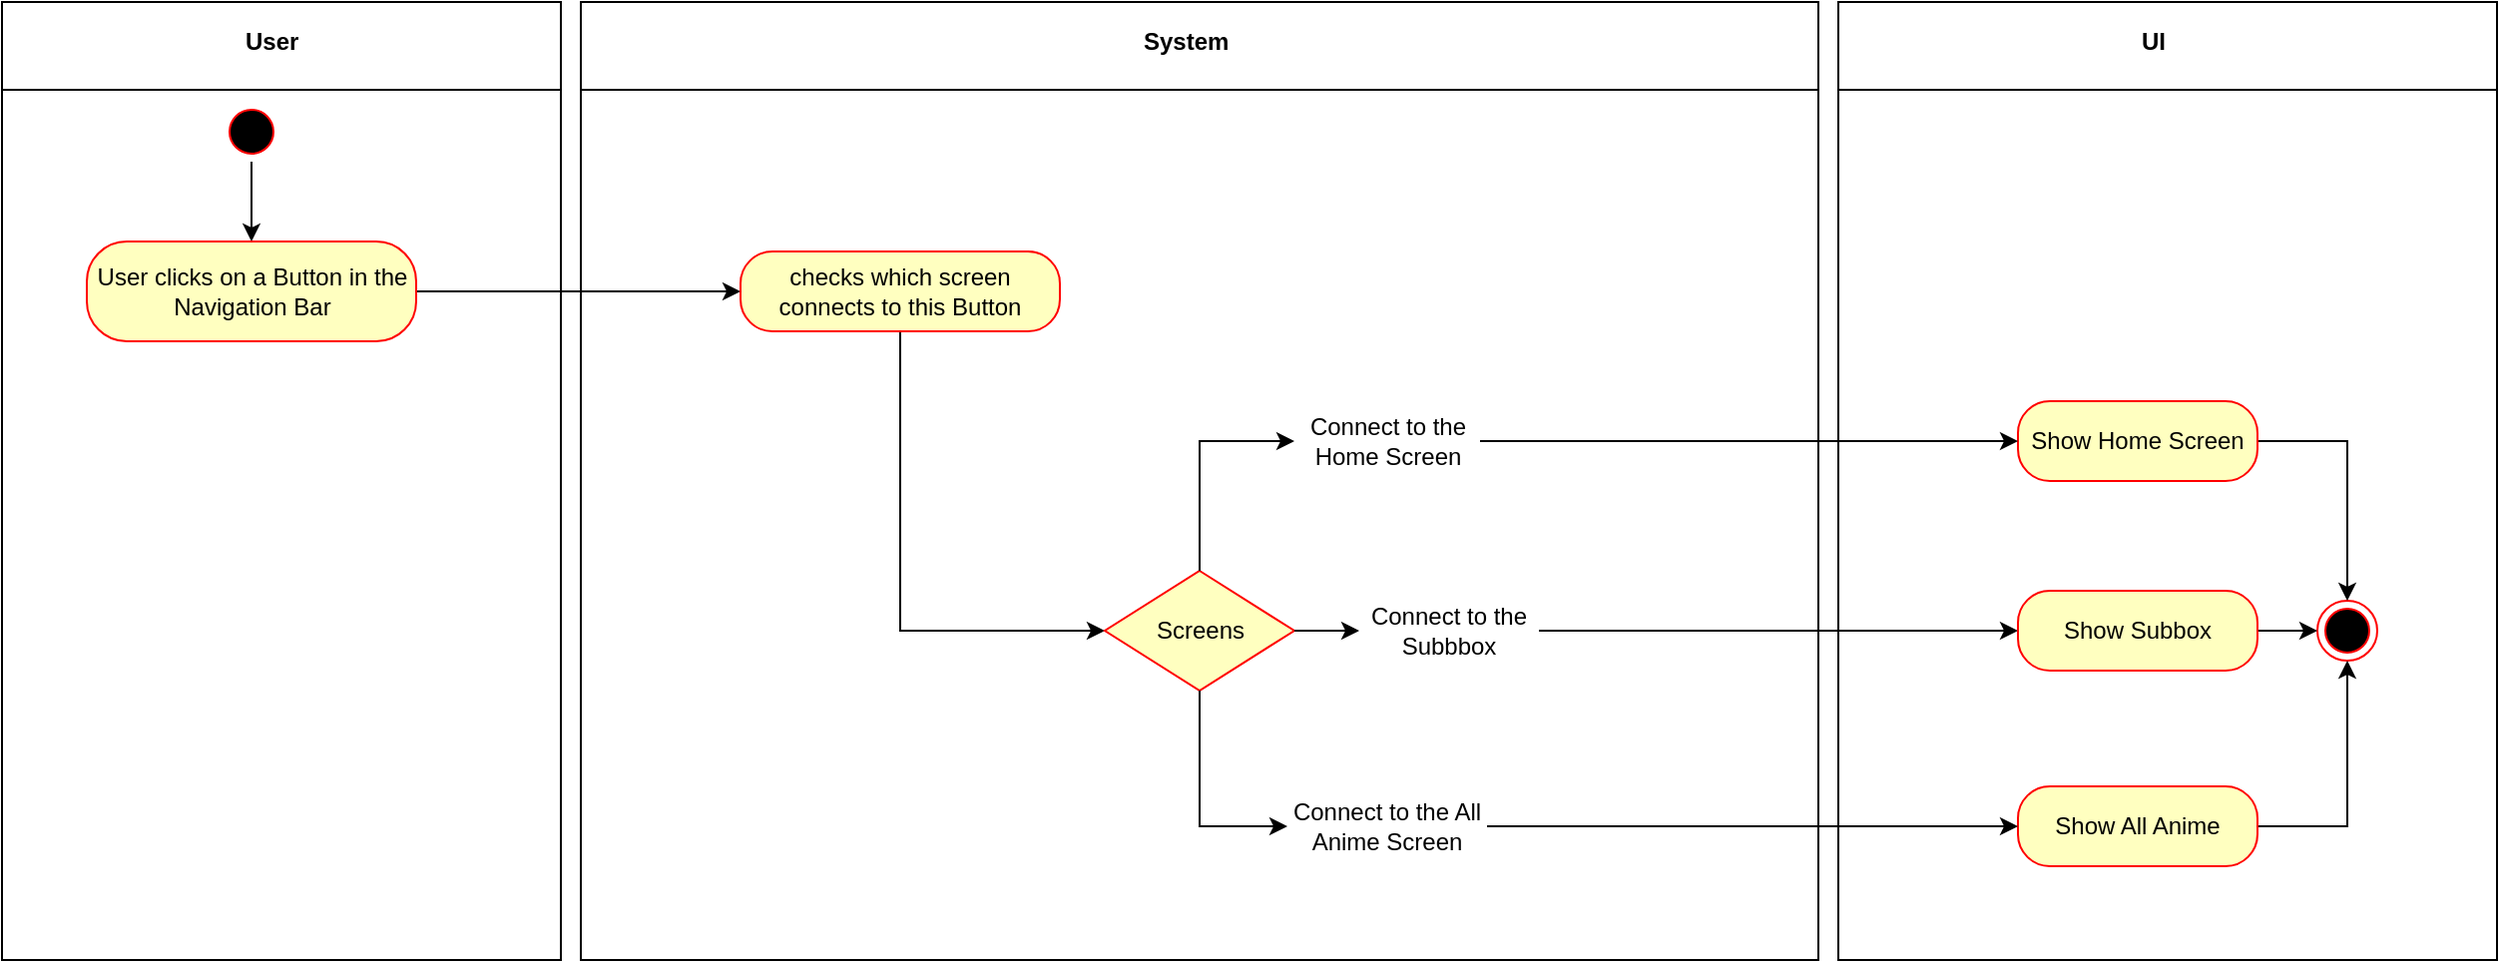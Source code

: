 <mxfile version="12.1.8" pages="1"><diagram id="ZfzqjiI3UMf1jPp71bGF" name="Page-1"><mxGraphModel dx="1024" dy="530" grid="1" gridSize="10" guides="1" tooltips="1" connect="1" arrows="1" fold="1" page="1" pageScale="1" pageWidth="583" pageHeight="827" math="0" shadow="0"><root><mxCell id="0"/><mxCell id="1" parent="0"/><mxCell id="Qbab9o7QcBTbbZ40InN3-18" value="" style="shape=internalStorage;whiteSpace=wrap;html=1;backgroundOutline=1;dx=0;dy=44;" parent="1" vertex="1"><mxGeometry width="280" height="480" as="geometry"/></mxCell><mxCell id="Qbab9o7QcBTbbZ40InN3-19" value="&lt;b&gt;User&lt;/b&gt;" style="text;html=1;resizable=0;points=[];autosize=1;align=left;verticalAlign=top;spacingTop=-4;" parent="1" vertex="1"><mxGeometry x="120" y="10" width="40" height="20" as="geometry"/></mxCell><mxCell id="Qbab9o7QcBTbbZ40InN3-22" value="" style="shape=internalStorage;whiteSpace=wrap;html=1;backgroundOutline=1;dx=0;dy=44;" parent="1" vertex="1"><mxGeometry x="290" width="620" height="480" as="geometry"/></mxCell><mxCell id="Qbab9o7QcBTbbZ40InN3-24" value="" style="shape=internalStorage;whiteSpace=wrap;html=1;backgroundOutline=1;dx=0;dy=44;" parent="1" vertex="1"><mxGeometry x="920" width="330" height="480" as="geometry"/></mxCell><mxCell id="Qbab9o7QcBTbbZ40InN3-25" value="&lt;b&gt;System&lt;/b&gt;" style="text;html=1;resizable=0;points=[];autosize=1;align=left;verticalAlign=top;spacingTop=-4;" parent="1" vertex="1"><mxGeometry x="570" y="10" width="60" height="20" as="geometry"/></mxCell><mxCell id="Qbab9o7QcBTbbZ40InN3-67" style="edgeStyle=orthogonalEdgeStyle;rounded=0;orthogonalLoop=1;jettySize=auto;html=1;exitX=0.5;exitY=1;exitDx=0;exitDy=0;entryX=0.5;entryY=0;entryDx=0;entryDy=0;" parent="1" source="Qbab9o7QcBTbbZ40InN3-26" target="Qbab9o7QcBTbbZ40InN3-63" edge="1"><mxGeometry relative="1" as="geometry"/></mxCell><mxCell id="Qbab9o7QcBTbbZ40InN3-26" value="" style="ellipse;html=1;shape=startState;fillColor=#000000;strokeColor=#ff0000;" parent="1" vertex="1"><mxGeometry x="110" y="50" width="30" height="30" as="geometry"/></mxCell><mxCell id="Qbab9o7QcBTbbZ40InN3-27" value="" style="ellipse;html=1;shape=endState;fillColor=#000000;strokeColor=#ff0000;" parent="1" vertex="1"><mxGeometry x="1160" y="300" width="30" height="30" as="geometry"/></mxCell><mxCell id="Qbab9o7QcBTbbZ40InN3-38" style="edgeStyle=orthogonalEdgeStyle;rounded=0;orthogonalLoop=1;jettySize=auto;html=1;exitX=1;exitY=0;exitDx=0;exitDy=0;entryX=0;entryY=0.5;entryDx=0;entryDy=0;" parent="1" edge="1"><mxGeometry relative="1" as="geometry"><mxPoint x="360" y="70" as="targetPoint"/></mxGeometry></mxCell><mxCell id="Qbab9o7QcBTbbZ40InN3-44" style="edgeStyle=orthogonalEdgeStyle;rounded=0;orthogonalLoop=1;jettySize=auto;html=1;exitX=1;exitY=0.5;exitDx=0;exitDy=0;entryX=0;entryY=0.5;entryDx=0;entryDy=0;" parent="1" edge="1"><mxGeometry relative="1" as="geometry"><mxPoint x="370" y="370" as="targetPoint"/></mxGeometry></mxCell><mxCell id="Qbab9o7QcBTbbZ40InN3-62" style="edgeStyle=orthogonalEdgeStyle;rounded=0;orthogonalLoop=1;jettySize=auto;html=1;exitX=1;exitY=1;exitDx=0;exitDy=0;entryX=0;entryY=0.5;entryDx=0;entryDy=0;" parent="1" edge="1"><mxGeometry relative="1" as="geometry"><mxPoint x="360" y="190" as="targetPoint"/><Array as="points"><mxPoint x="190" y="145"/><mxPoint x="190" y="190"/></Array></mxGeometry></mxCell><mxCell id="Qbab9o7QcBTbbZ40InN3-40" style="edgeStyle=orthogonalEdgeStyle;rounded=0;orthogonalLoop=1;jettySize=auto;html=1;exitX=1;exitY=0.5;exitDx=0;exitDy=0;entryX=0;entryY=0.5;entryDx=0;entryDy=0;" parent="1" edge="1"><mxGeometry relative="1" as="geometry"><mxPoint x="480" y="70" as="sourcePoint"/></mxGeometry></mxCell><mxCell id="Qbab9o7QcBTbbZ40InN3-42" style="edgeStyle=orthogonalEdgeStyle;rounded=0;orthogonalLoop=1;jettySize=auto;html=1;exitX=0.5;exitY=1;exitDx=0;exitDy=0;entryX=1;entryY=0.5;entryDx=0;entryDy=0;" parent="1" edge="1"><mxGeometry relative="1" as="geometry"><mxPoint x="480" y="130" as="targetPoint"/></mxGeometry></mxCell><mxCell id="Qbab9o7QcBTbbZ40InN3-50" style="edgeStyle=orthogonalEdgeStyle;rounded=0;orthogonalLoop=1;jettySize=auto;html=1;exitX=1;exitY=0.5;exitDx=0;exitDy=0;entryX=0;entryY=0.5;entryDx=0;entryDy=0;" parent="1" edge="1"><mxGeometry relative="1" as="geometry"><mxPoint x="665" y="370" as="targetPoint"/></mxGeometry></mxCell><mxCell id="Qbab9o7QcBTbbZ40InN3-45" style="edgeStyle=orthogonalEdgeStyle;rounded=0;orthogonalLoop=1;jettySize=auto;html=1;exitX=0.5;exitY=1;exitDx=0;exitDy=0;entryX=1;entryY=0.5;entryDx=0;entryDy=0;" parent="1" edge="1"><mxGeometry relative="1" as="geometry"><mxPoint x="725" y="390" as="sourcePoint"/></mxGeometry></mxCell><mxCell id="Qbab9o7QcBTbbZ40InN3-56" style="edgeStyle=orthogonalEdgeStyle;rounded=0;orthogonalLoop=1;jettySize=auto;html=1;exitX=1;exitY=0.5;exitDx=0;exitDy=0;entryX=0;entryY=0.5;entryDx=0;entryDy=0;" parent="1" edge="1"><mxGeometry relative="1" as="geometry"><mxPoint x="655" y="190" as="targetPoint"/></mxGeometry></mxCell><mxCell id="Qbab9o7QcBTbbZ40InN3-58" style="edgeStyle=orthogonalEdgeStyle;rounded=0;orthogonalLoop=1;jettySize=auto;html=1;exitX=0.5;exitY=1;exitDx=0;exitDy=0;entryX=1;entryY=0.5;entryDx=0;entryDy=0;" parent="1" edge="1"><mxGeometry relative="1" as="geometry"><mxPoint x="715" y="210" as="sourcePoint"/></mxGeometry></mxCell><mxCell id="Qbab9o7QcBTbbZ40InN3-69" value="" style="edgeStyle=orthogonalEdgeStyle;rounded=0;orthogonalLoop=1;jettySize=auto;html=1;" parent="1" source="Qbab9o7QcBTbbZ40InN3-63" target="Qbab9o7QcBTbbZ40InN3-68" edge="1"><mxGeometry relative="1" as="geometry"/></mxCell><mxCell id="Qbab9o7QcBTbbZ40InN3-63" value="User clicks on a Button in the Navigation Bar" style="rounded=1;whiteSpace=wrap;html=1;arcSize=40;fontColor=#000000;fillColor=#ffffc0;strokeColor=#ff0000;" parent="1" vertex="1"><mxGeometry x="42.5" y="120" width="165" height="50" as="geometry"/></mxCell><mxCell id="r8ymMVxSlmrEBIu3gtqj-8" style="edgeStyle=orthogonalEdgeStyle;rounded=0;orthogonalLoop=1;jettySize=auto;html=1;exitX=0.5;exitY=1;exitDx=0;exitDy=0;entryX=0;entryY=0.5;entryDx=0;entryDy=0;" edge="1" parent="1" source="Qbab9o7QcBTbbZ40InN3-68" target="Qbab9o7QcBTbbZ40InN3-73"><mxGeometry relative="1" as="geometry"/></mxCell><mxCell id="Qbab9o7QcBTbbZ40InN3-68" value="checks which screen connects to this Button" style="rounded=1;whiteSpace=wrap;html=1;arcSize=40;fontColor=#000000;fillColor=#ffffc0;strokeColor=#ff0000;" parent="1" vertex="1"><mxGeometry x="370" y="125" width="160" height="40" as="geometry"/></mxCell><mxCell id="Qbab9o7QcBTbbZ40InN3-70" value="&lt;b&gt;UI&lt;/b&gt;" style="text;html=1;resizable=0;points=[];autosize=1;align=left;verticalAlign=top;spacingTop=-4;" parent="1" vertex="1"><mxGeometry x="1070" y="10" width="30" height="20" as="geometry"/></mxCell><mxCell id="r8ymMVxSlmrEBIu3gtqj-6" style="edgeStyle=orthogonalEdgeStyle;rounded=0;orthogonalLoop=1;jettySize=auto;html=1;exitX=1;exitY=0.5;exitDx=0;exitDy=0;" edge="1" parent="1" source="r8ymMVxSlmrEBIu3gtqj-15" target="Qbab9o7QcBTbbZ40InN3-92"><mxGeometry relative="1" as="geometry"/></mxCell><mxCell id="Qbab9o7QcBTbbZ40InN3-73" value="Screens" style="rhombus;whiteSpace=wrap;html=1;fillColor=#ffffc0;strokeColor=#ff0000;" parent="1" vertex="1"><mxGeometry x="552.5" y="285" width="95" height="60" as="geometry"/></mxCell><mxCell id="r8ymMVxSlmrEBIu3gtqj-1" style="edgeStyle=orthogonalEdgeStyle;rounded=0;orthogonalLoop=1;jettySize=auto;html=1;exitX=1;exitY=0.5;exitDx=0;exitDy=0;entryX=0.5;entryY=1;entryDx=0;entryDy=0;" edge="1" parent="1" source="Qbab9o7QcBTbbZ40InN3-91" target="Qbab9o7QcBTbbZ40InN3-27"><mxGeometry relative="1" as="geometry"/></mxCell><mxCell id="Qbab9o7QcBTbbZ40InN3-91" value="Show All Anime" style="rounded=1;whiteSpace=wrap;html=1;arcSize=40;fontColor=#000000;fillColor=#ffffc0;strokeColor=#ff0000;" parent="1" vertex="1"><mxGeometry x="1010" y="393" width="120" height="40" as="geometry"/></mxCell><mxCell id="r8ymMVxSlmrEBIu3gtqj-2" style="edgeStyle=orthogonalEdgeStyle;rounded=0;orthogonalLoop=1;jettySize=auto;html=1;exitX=1;exitY=0.5;exitDx=0;exitDy=0;entryX=0;entryY=0.5;entryDx=0;entryDy=0;" edge="1" parent="1" source="Qbab9o7QcBTbbZ40InN3-92" target="Qbab9o7QcBTbbZ40InN3-27"><mxGeometry relative="1" as="geometry"/></mxCell><mxCell id="Qbab9o7QcBTbbZ40InN3-92" value="Show Subbox" style="rounded=1;whiteSpace=wrap;html=1;arcSize=40;fontColor=#000000;fillColor=#ffffc0;strokeColor=#ff0000;" parent="1" vertex="1"><mxGeometry x="1010" y="295" width="120" height="40" as="geometry"/></mxCell><mxCell id="r8ymMVxSlmrEBIu3gtqj-3" style="edgeStyle=orthogonalEdgeStyle;rounded=0;orthogonalLoop=1;jettySize=auto;html=1;exitX=1;exitY=0.5;exitDx=0;exitDy=0;entryX=0.5;entryY=0;entryDx=0;entryDy=0;" edge="1" parent="1" source="Qbab9o7QcBTbbZ40InN3-93" target="Qbab9o7QcBTbbZ40InN3-27"><mxGeometry relative="1" as="geometry"/></mxCell><mxCell id="Qbab9o7QcBTbbZ40InN3-93" value="Show Home Screen" style="rounded=1;whiteSpace=wrap;html=1;arcSize=40;fontColor=#000000;fillColor=#ffffc0;strokeColor=#ff0000;" parent="1" vertex="1"><mxGeometry x="1010" y="200" width="120" height="40" as="geometry"/></mxCell><mxCell id="r8ymMVxSlmrEBIu3gtqj-14" style="edgeStyle=orthogonalEdgeStyle;rounded=0;orthogonalLoop=1;jettySize=auto;html=1;exitX=1;exitY=0.5;exitDx=0;exitDy=0;entryX=0;entryY=0.5;entryDx=0;entryDy=0;" edge="1" parent="1" source="r8ymMVxSlmrEBIu3gtqj-9" target="Qbab9o7QcBTbbZ40InN3-93"><mxGeometry relative="1" as="geometry"/></mxCell><mxCell id="r8ymMVxSlmrEBIu3gtqj-9" value="Connect to the Home Screen" style="text;html=1;strokeColor=none;fillColor=none;align=center;verticalAlign=middle;whiteSpace=wrap;rounded=0;" vertex="1" parent="1"><mxGeometry x="647.5" y="210" width="93" height="20" as="geometry"/></mxCell><mxCell id="r8ymMVxSlmrEBIu3gtqj-12" style="edgeStyle=orthogonalEdgeStyle;rounded=0;orthogonalLoop=1;jettySize=auto;html=1;exitX=0.5;exitY=0;exitDx=0;exitDy=0;entryX=0;entryY=0.5;entryDx=0;entryDy=0;" edge="1" parent="1" source="Qbab9o7QcBTbbZ40InN3-73" target="r8ymMVxSlmrEBIu3gtqj-9"><mxGeometry relative="1" as="geometry"><mxPoint x="624.143" y="300.143" as="sourcePoint"/><mxPoint x="1009.857" y="220.143" as="targetPoint"/><Array as="points"/></mxGeometry></mxCell><mxCell id="r8ymMVxSlmrEBIu3gtqj-15" value="Connect to the Subbbox" style="text;html=1;strokeColor=none;fillColor=none;align=center;verticalAlign=middle;whiteSpace=wrap;rounded=0;" vertex="1" parent="1"><mxGeometry x="680" y="305" width="90" height="20" as="geometry"/></mxCell><mxCell id="r8ymMVxSlmrEBIu3gtqj-16" style="edgeStyle=orthogonalEdgeStyle;rounded=0;orthogonalLoop=1;jettySize=auto;html=1;exitX=1;exitY=0.5;exitDx=0;exitDy=0;" edge="1" parent="1" source="Qbab9o7QcBTbbZ40InN3-73" target="r8ymMVxSlmrEBIu3gtqj-15"><mxGeometry relative="1" as="geometry"><mxPoint x="648" y="315" as="sourcePoint"/><mxPoint x="1010" y="315" as="targetPoint"/></mxGeometry></mxCell><mxCell id="r8ymMVxSlmrEBIu3gtqj-19" style="edgeStyle=orthogonalEdgeStyle;rounded=0;orthogonalLoop=1;jettySize=auto;html=1;exitX=1;exitY=0.5;exitDx=0;exitDy=0;entryX=0;entryY=0.5;entryDx=0;entryDy=0;" edge="1" parent="1" source="r8ymMVxSlmrEBIu3gtqj-17" target="Qbab9o7QcBTbbZ40InN3-91"><mxGeometry relative="1" as="geometry"/></mxCell><mxCell id="r8ymMVxSlmrEBIu3gtqj-17" value="Connect to the All Anime Screen" style="text;html=1;strokeColor=none;fillColor=none;align=center;verticalAlign=middle;whiteSpace=wrap;rounded=0;" vertex="1" parent="1"><mxGeometry x="644" y="403" width="100" height="20" as="geometry"/></mxCell><mxCell id="r8ymMVxSlmrEBIu3gtqj-18" style="edgeStyle=orthogonalEdgeStyle;rounded=0;orthogonalLoop=1;jettySize=auto;html=1;exitX=0.5;exitY=1;exitDx=0;exitDy=0;entryX=0;entryY=0.5;entryDx=0;entryDy=0;" edge="1" parent="1" source="Qbab9o7QcBTbbZ40InN3-73" target="r8ymMVxSlmrEBIu3gtqj-17"><mxGeometry relative="1" as="geometry"><mxPoint x="624" y="330" as="sourcePoint"/><mxPoint x="1010" y="413" as="targetPoint"/><Array as="points"/></mxGeometry></mxCell></root></mxGraphModel></diagram></mxfile>
